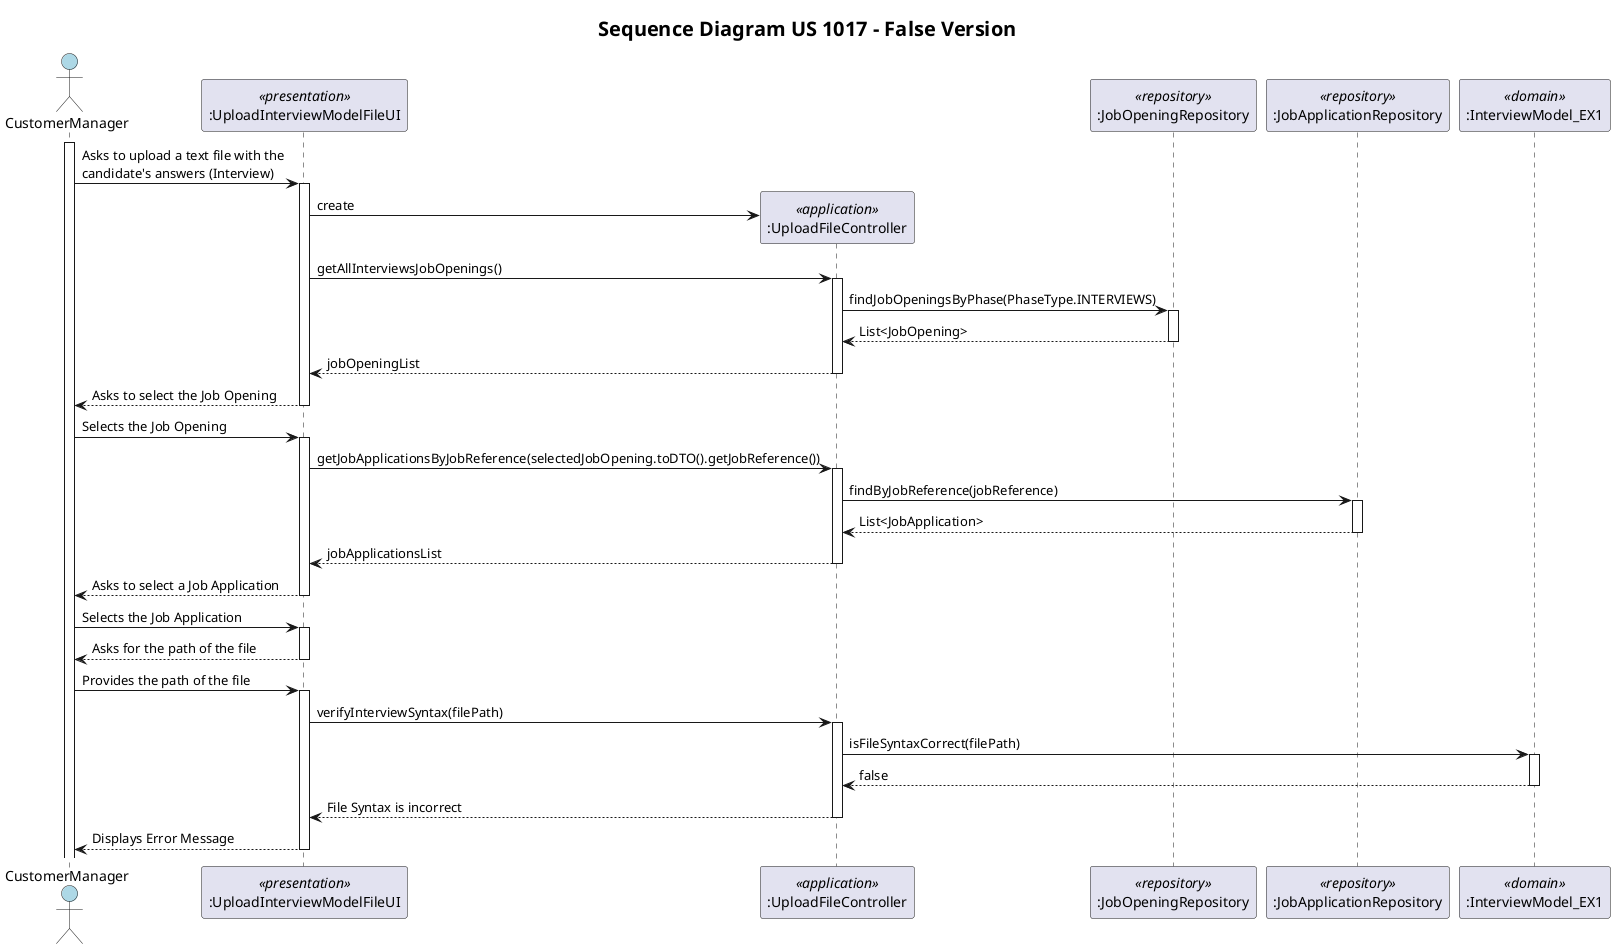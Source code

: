 @startuml

title <size:20>Sequence Diagram US 1017 - False Version</size>

skinparam monochrome false
skinparam packageStyle rect
skinparam defaultFontName FG Virgil
skinparam shadowing false

actor CustomerManager as Actor #lightblue
participant ":UploadInterviewModelFileUI" as UI <<presentation>>
participant ":UploadFileController" as Controller <<application>>
participant ":JobOpeningRepository" as JobOpeningRepo <<repository>>
participant ":JobApplicationRepository" as JobApplicationRepo <<repository>>
participant ":InterviewModel_EX1" as IM <<domain>>

activate Actor
Actor -> UI : Asks to upload a text file with the \ncandidate's answers (Interview)

    activate UI
    UI -> Controller**: create
    UI -> Controller: getAllInterviewsJobOpenings()

        activate Controller
        Controller -> JobOpeningRepo: findJobOpeningsByPhase(PhaseType.INTERVIEWS)

            activate JobOpeningRepo
            JobOpeningRepo --> Controller:  List<JobOpening>
            deactivate JobOpeningRepo

        Controller --> UI: jobOpeningList
        deactivate Controller

    UI --> Actor: Asks to select the Job Opening
    deactivate UI

Actor -> UI: Selects the Job Opening

    activate UI
    UI -> Controller: getJobApplicationsByJobReference(selectedJobOpening.toDTO().getJobReference())

        activate Controller
        Controller -> JobApplicationRepo: findByJobReference(jobReference)

            activate JobApplicationRepo
            JobApplicationRepo --> Controller:  List<JobApplication>
            deactivate JobApplicationRepo

        Controller --> UI: jobApplicationsList
        deactivate Controller

    UI --> Actor: Asks to select a Job Application
    deactivate UI

Actor -> UI: Selects the Job Application

    activate UI
    UI --> Actor: Asks for the path of the file
    deactivate UI

Actor -> UI: Provides the path of the file

    activate UI
    UI -> Controller: verifyInterviewSyntax(filePath)

        activate Controller
        Controller ->IM: isFileSyntaxCorrect(filePath)

            activate IM
            IM --> Controller: false
            deactivate IM

        Controller --> UI: File Syntax is incorrect
        deactivate Controller

    UI --> Actor: Displays Error Message
    deactivate UI

@enduml
